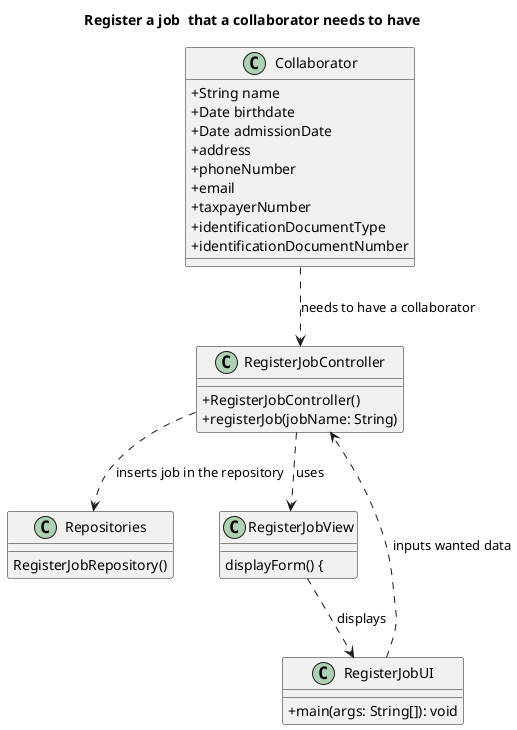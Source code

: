 @startuml
title Register a job  that a collaborator needs to have

skinparam classAttributeIconSize 0


class RegisterJobController {
    + RegisterJobController()
    + registerJob(jobName: String)

}

class RegisterJobUI {
    +main(args: String[]): void
}

class Repositories {
    RegisterJobRepository()
}
class RegisterJobView {
    displayForm() {
    }


class Collaborator {
    +String name
    +Date birthdate
    +Date admissionDate
    +address
    +phoneNumber
    +email
    +taxpayerNumber
    +identificationDocumentType
    +identificationDocumentNumber
}

RegisterJobUI ..> RegisterJobController: inputs wanted data
RegisterJobController ..> Repositories : inserts job in the repository
Collaborator ..> RegisterJobController : needs to have a collaborator
RegisterJobView ..> RegisterJobUI : displays
RegisterJobController ..> RegisterJobView : uses
@enduml